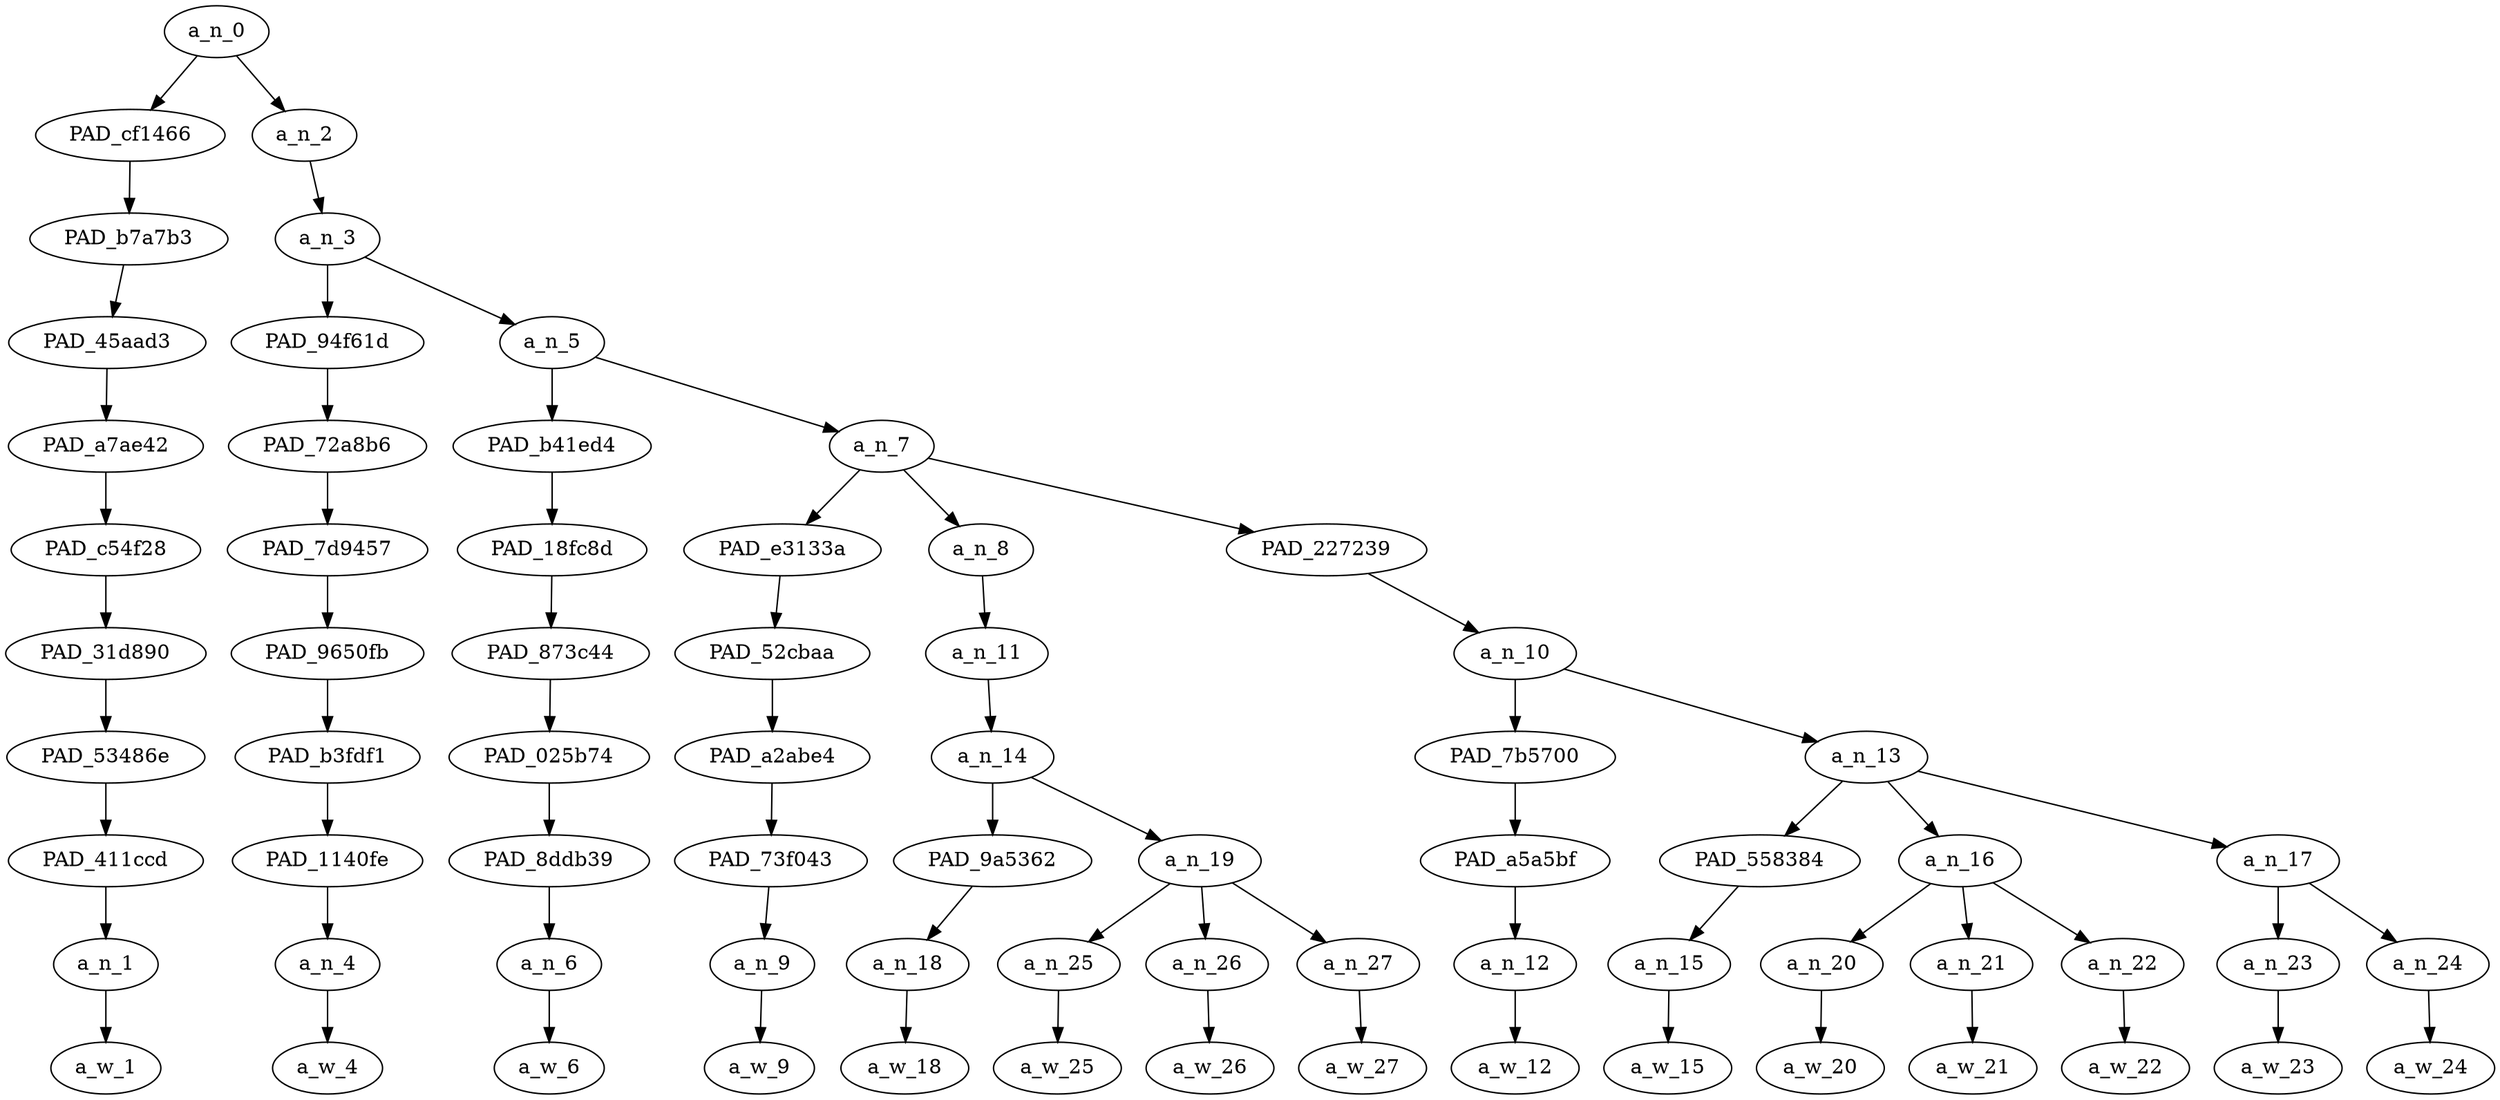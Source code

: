 strict digraph "" {
	a_n_0	[div_dir=1,
		index=0,
		level=10,
		pos="1.3576388888888888,10!",
		text_span="[0, 1, 2, 3, 4, 5, 6, 7, 8, 9, 10, 11, 12, 13, 14]",
		value=1.00000001];
	PAD_cf1466	[div_dir=-1,
		index=0,
		level=9,
		pos="0.0,9!",
		text_span="[0]",
		value=0.04104519];
	a_n_0 -> PAD_cf1466;
	a_n_2	[div_dir=1,
		index=1,
		level=9,
		pos="2.7152777777777777,9!",
		text_span="[1, 2, 3, 4, 5, 6, 7, 8, 9, 10, 11, 12, 13, 14]",
		value=0.95893287];
	a_n_0 -> a_n_2;
	PAD_b7a7b3	[div_dir=-1,
		index=0,
		level=8,
		pos="0.0,8!",
		text_span="[0]",
		value=0.04104519];
	PAD_cf1466 -> PAD_b7a7b3;
	PAD_45aad3	[div_dir=-1,
		index=0,
		level=7,
		pos="0.0,7!",
		text_span="[0]",
		value=0.04104519];
	PAD_b7a7b3 -> PAD_45aad3;
	PAD_a7ae42	[div_dir=-1,
		index=0,
		level=6,
		pos="0.0,6!",
		text_span="[0]",
		value=0.04104519];
	PAD_45aad3 -> PAD_a7ae42;
	PAD_c54f28	[div_dir=-1,
		index=0,
		level=5,
		pos="0.0,5!",
		text_span="[0]",
		value=0.04104519];
	PAD_a7ae42 -> PAD_c54f28;
	PAD_31d890	[div_dir=-1,
		index=0,
		level=4,
		pos="0.0,4!",
		text_span="[0]",
		value=0.04104519];
	PAD_c54f28 -> PAD_31d890;
	PAD_53486e	[div_dir=-1,
		index=0,
		level=3,
		pos="0.0,3!",
		text_span="[0]",
		value=0.04104519];
	PAD_31d890 -> PAD_53486e;
	PAD_411ccd	[div_dir=-1,
		index=0,
		level=2,
		pos="0.0,2!",
		text_span="[0]",
		value=0.04104519];
	PAD_53486e -> PAD_411ccd;
	a_n_1	[div_dir=-1,
		index=0,
		level=1,
		pos="0.0,1!",
		text_span="[0]",
		value=0.04104519];
	PAD_411ccd -> a_n_1;
	a_w_1	[div_dir=0,
		index=0,
		level=0,
		pos="0,0!",
		text_span="[0]",
		value="<user>"];
	a_n_1 -> a_w_1;
	a_n_3	[div_dir=1,
		index=1,
		level=8,
		pos="2.7152777777777777,8!",
		text_span="[1, 2, 3, 4, 5, 6, 7, 8, 9, 10, 11, 12, 13, 14]",
		value=0.95890695];
	a_n_2 -> a_n_3;
	PAD_94f61d	[div_dir=1,
		index=1,
		level=7,
		pos="1.0,7!",
		text_span="[1]",
		value=0.03661408];
	a_n_3 -> PAD_94f61d;
	a_n_5	[div_dir=1,
		index=2,
		level=7,
		pos="4.430555555555555,7!",
		text_span="[2, 3, 4, 5, 6, 7, 8, 9, 10, 11, 12, 13, 14]",
		value=0.92226695];
	a_n_3 -> a_n_5;
	PAD_72a8b6	[div_dir=1,
		index=1,
		level=6,
		pos="1.0,6!",
		text_span="[1]",
		value=0.03661408];
	PAD_94f61d -> PAD_72a8b6;
	PAD_7d9457	[div_dir=1,
		index=1,
		level=5,
		pos="1.0,5!",
		text_span="[1]",
		value=0.03661408];
	PAD_72a8b6 -> PAD_7d9457;
	PAD_9650fb	[div_dir=1,
		index=1,
		level=4,
		pos="1.0,4!",
		text_span="[1]",
		value=0.03661408];
	PAD_7d9457 -> PAD_9650fb;
	PAD_b3fdf1	[div_dir=1,
		index=1,
		level=3,
		pos="1.0,3!",
		text_span="[1]",
		value=0.03661408];
	PAD_9650fb -> PAD_b3fdf1;
	PAD_1140fe	[div_dir=1,
		index=1,
		level=2,
		pos="1.0,2!",
		text_span="[1]",
		value=0.03661408];
	PAD_b3fdf1 -> PAD_1140fe;
	a_n_4	[div_dir=1,
		index=1,
		level=1,
		pos="1.0,1!",
		text_span="[1]",
		value=0.03661408];
	PAD_1140fe -> a_n_4;
	a_w_4	[div_dir=0,
		index=1,
		level=0,
		pos="1,0!",
		text_span="[1]",
		value=they];
	a_n_4 -> a_w_4;
	PAD_b41ed4	[div_dir=-1,
		index=2,
		level=6,
		pos="2.0,6!",
		text_span="[2]",
		value=0.04432617];
	a_n_5 -> PAD_b41ed4;
	a_n_7	[div_dir=1,
		index=3,
		level=6,
		pos="6.861111111111111,6!",
		text_span="[3, 4, 5, 6, 7, 8, 9, 10, 11, 12, 13, 14]",
		value=0.87792105];
	a_n_5 -> a_n_7;
	PAD_18fc8d	[div_dir=-1,
		index=2,
		level=5,
		pos="2.0,5!",
		text_span="[2]",
		value=0.04432617];
	PAD_b41ed4 -> PAD_18fc8d;
	PAD_873c44	[div_dir=-1,
		index=2,
		level=4,
		pos="2.0,4!",
		text_span="[2]",
		value=0.04432617];
	PAD_18fc8d -> PAD_873c44;
	PAD_025b74	[div_dir=-1,
		index=2,
		level=3,
		pos="2.0,3!",
		text_span="[2]",
		value=0.04432617];
	PAD_873c44 -> PAD_025b74;
	PAD_8ddb39	[div_dir=-1,
		index=2,
		level=2,
		pos="2.0,2!",
		text_span="[2]",
		value=0.04432617];
	PAD_025b74 -> PAD_8ddb39;
	a_n_6	[div_dir=-1,
		index=2,
		level=1,
		pos="2.0,1!",
		text_span="[2]",
		value=0.04432617];
	PAD_8ddb39 -> a_n_6;
	a_w_6	[div_dir=0,
		index=2,
		level=0,
		pos="2,0!",
		text_span="[2]",
		value=say];
	a_n_6 -> a_w_6;
	PAD_e3133a	[div_dir=1,
		index=4,
		level=5,
		pos="7.0,5!",
		text_span="[7]",
		value=0.03529652];
	a_n_7 -> PAD_e3133a;
	a_n_8	[div_dir=-1,
		index=3,
		level=5,
		pos="4.0,5!",
		text_span="[3, 4, 5, 6]",
		value=0.32854427];
	a_n_7 -> a_n_8;
	PAD_227239	[div_dir=1,
		index=5,
		level=5,
		pos="9.583333333333332,5!",
		text_span="[8, 9, 10, 11, 12, 13, 14]",
		value=0.51405352];
	a_n_7 -> PAD_227239;
	PAD_52cbaa	[div_dir=1,
		index=4,
		level=4,
		pos="7.0,4!",
		text_span="[7]",
		value=0.03529652];
	PAD_e3133a -> PAD_52cbaa;
	PAD_a2abe4	[div_dir=1,
		index=4,
		level=3,
		pos="7.0,3!",
		text_span="[7]",
		value=0.03529652];
	PAD_52cbaa -> PAD_a2abe4;
	PAD_73f043	[div_dir=1,
		index=5,
		level=2,
		pos="7.0,2!",
		text_span="[7]",
		value=0.03529652];
	PAD_a2abe4 -> PAD_73f043;
	a_n_9	[div_dir=1,
		index=7,
		level=1,
		pos="7.0,1!",
		text_span="[7]",
		value=0.03529652];
	PAD_73f043 -> a_n_9;
	a_w_9	[div_dir=0,
		index=7,
		level=0,
		pos="7,0!",
		text_span="[7]",
		value=and];
	a_n_9 -> a_w_9;
	a_n_11	[div_dir=-1,
		index=3,
		level=4,
		pos="4.0,4!",
		text_span="[3, 4, 5, 6]",
		value=0.32852009];
	a_n_8 -> a_n_11;
	a_n_14	[div_dir=-1,
		index=3,
		level=3,
		pos="4.0,3!",
		text_span="[3, 4, 5, 6]",
		value=0.32849591];
	a_n_11 -> a_n_14;
	PAD_9a5362	[div_dir=1,
		index=3,
		level=2,
		pos="3.0,2!",
		text_span="[3]",
		value=0.05060589];
	a_n_14 -> PAD_9a5362;
	a_n_19	[div_dir=-1,
		index=4,
		level=2,
		pos="5.0,2!",
		text_span="[4, 5, 6]",
		value=0.27786584];
	a_n_14 -> a_n_19;
	a_n_18	[div_dir=1,
		index=3,
		level=1,
		pos="3.0,1!",
		text_span="[3]",
		value=0.05060589];
	PAD_9a5362 -> a_n_18;
	a_w_18	[div_dir=0,
		index=3,
		level=0,
		pos="3,0!",
		text_span="[3]",
		value=we];
	a_n_18 -> a_w_18;
	a_n_25	[div_dir=-1,
		index=4,
		level=1,
		pos="4.0,1!",
		text_span="[4]",
		value=0.04571522];
	a_n_19 -> a_n_25;
	a_n_26	[div_dir=-1,
		index=5,
		level=1,
		pos="5.0,1!",
		text_span="[5]",
		value=0.13042412];
	a_n_19 -> a_n_26;
	a_n_27	[div_dir=1,
		index=6,
		level=1,
		pos="6.0,1!",
		text_span="[6]",
		value=0.10169177];
	a_n_19 -> a_n_27;
	a_w_25	[div_dir=0,
		index=4,
		level=0,
		pos="4,0!",
		text_span="[4]",
		value=all];
	a_n_25 -> a_w_25;
	a_w_26	[div_dir=0,
		index=5,
		level=0,
		pos="5,0!",
		text_span="[5]",
		value=siberian];
	a_n_26 -> a_w_26;
	a_w_27	[div_dir=0,
		index=6,
		level=0,
		pos="6,0!",
		text_span="[6]",
		value=immigrants];
	a_n_27 -> a_w_27;
	a_n_10	[div_dir=1,
		index=5,
		level=4,
		pos="9.583333333333332,4!",
		text_span="[8, 9, 10, 11, 12, 13, 14]",
		value=0.51405352];
	PAD_227239 -> a_n_10;
	PAD_7b5700	[div_dir=1,
		index=5,
		level=3,
		pos="8.0,3!",
		text_span="[8]",
		value=0.03061129];
	a_n_10 -> PAD_7b5700;
	a_n_13	[div_dir=-1,
		index=6,
		level=3,
		pos="11.166666666666666,3!",
		text_span="[9, 10, 11, 12, 13, 14]",
		value=0.48342480];
	a_n_10 -> a_n_13;
	PAD_a5a5bf	[div_dir=1,
		index=6,
		level=2,
		pos="8.0,2!",
		text_span="[8]",
		value=0.03061129];
	PAD_7b5700 -> PAD_a5a5bf;
	a_n_12	[div_dir=1,
		index=8,
		level=1,
		pos="8.0,1!",
		text_span="[8]",
		value=0.03061129];
	PAD_a5a5bf -> a_n_12;
	a_w_12	[div_dir=0,
		index=8,
		level=0,
		pos="8,0!",
		text_span="[8]",
		value=that];
	a_n_12 -> a_w_12;
	PAD_558384	[div_dir=-1,
		index=7,
		level=2,
		pos="9.0,2!",
		text_span="[9]",
		value=0.08386546];
	a_n_13 -> PAD_558384;
	a_n_16	[div_dir=1,
		index=8,
		level=2,
		pos="11.0,2!",
		text_span="[10, 11, 12]",
		value=0.18618935];
	a_n_13 -> a_n_16;
	a_n_17	[div_dir=-1,
		index=9,
		level=2,
		pos="13.5,2!",
		text_span="[13, 14]",
		value=0.21335119];
	a_n_13 -> a_n_17;
	a_n_15	[div_dir=-1,
		index=9,
		level=1,
		pos="9.0,1!",
		text_span="[9]",
		value=0.08386546];
	PAD_558384 -> a_n_15;
	a_w_15	[div_dir=0,
		index=9,
		level=0,
		pos="9,0!",
		text_span="[9]",
		value=theyre];
	a_n_15 -> a_w_15;
	a_n_20	[div_dir=-1,
		index=10,
		level=1,
		pos="10.0,1!",
		text_span="[10]",
		value=0.03472850];
	a_n_16 -> a_n_20;
	a_n_21	[div_dir=1,
		index=11,
		level=1,
		pos="11.0,1!",
		text_span="[11]",
		value=0.05569917];
	a_n_16 -> a_n_21;
	a_n_22	[div_dir=1,
		index=12,
		level=1,
		pos="12.0,1!",
		text_span="[12]",
		value=0.09556267];
	a_n_16 -> a_n_22;
	a_w_20	[div_dir=0,
		index=10,
		level=0,
		pos="10,0!",
		text_span="[10]",
		value=the];
	a_n_20 -> a_w_20;
	a_w_21	[div_dir=0,
		index=11,
		level=0,
		pos="11,0!",
		text_span="[11]",
		value=real];
	a_n_21 -> a_w_21;
	a_w_22	[div_dir=0,
		index=12,
		level=0,
		pos="12,0!",
		text_span="[12]",
		value=natives];
	a_n_22 -> a_w_22;
	a_n_23	[div_dir=-1,
		index=13,
		level=1,
		pos="13.0,1!",
		text_span="[13]",
		value=0.10170639];
	a_n_17 -> a_n_23;
	a_n_24	[div_dir=1,
		index=14,
		level=1,
		pos="14.0,1!",
		text_span="[14]",
		value=0.11142848];
	a_n_17 -> a_n_24;
	a_w_23	[div_dir=0,
		index=13,
		level=0,
		pos="13,0!",
		text_span="[13]",
		value=mess];
	a_n_23 -> a_w_23;
	a_w_24	[div_dir=0,
		index=14,
		level=0,
		pos="14,0!",
		text_span="[14]",
		value=lol];
	a_n_24 -> a_w_24;
}

